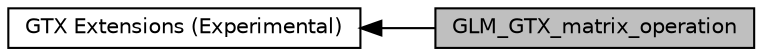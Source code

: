 digraph "GLM_GTX_matrix_operation"
{
  edge [fontname="Helvetica",fontsize="10",labelfontname="Helvetica",labelfontsize="10"];
  node [fontname="Helvetica",fontsize="10",shape=box];
  rankdir=LR;
  Node2 [label="GTX Extensions (Experimental)",height=0.2,width=0.4,color="black", fillcolor="white", style="filled",URL="$group__gtx.html",tooltip="Functions and types that the GLSL specification doesn't define, but useful to have for a C++ program."];
  Node1 [label="GLM_GTX_matrix_operation",height=0.2,width=0.4,color="black", fillcolor="grey75", style="filled", fontcolor="black",tooltip="Build diagonal matrices from vectors."];
  Node2->Node1 [shape=plaintext, dir="back", style="solid"];
}
